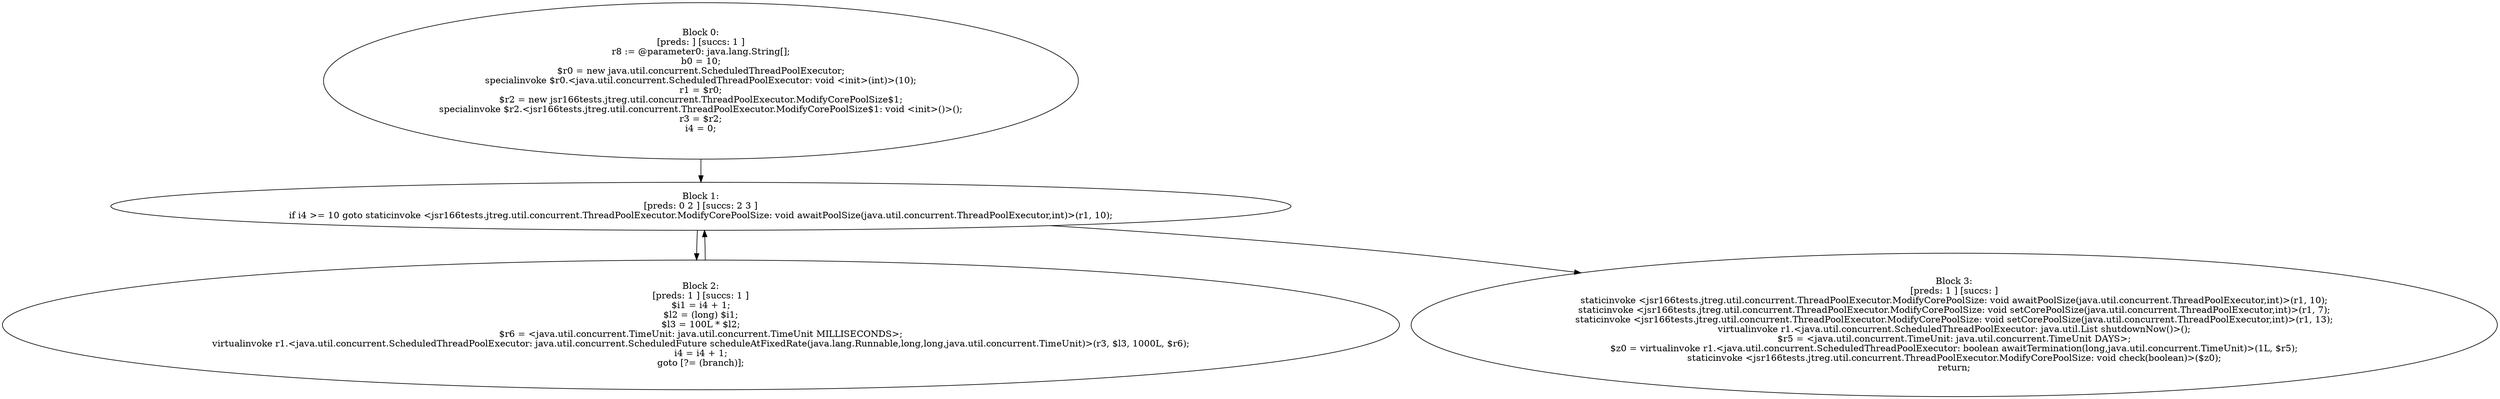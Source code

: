 digraph "unitGraph" {
    "Block 0:
[preds: ] [succs: 1 ]
r8 := @parameter0: java.lang.String[];
b0 = 10;
$r0 = new java.util.concurrent.ScheduledThreadPoolExecutor;
specialinvoke $r0.<java.util.concurrent.ScheduledThreadPoolExecutor: void <init>(int)>(10);
r1 = $r0;
$r2 = new jsr166tests.jtreg.util.concurrent.ThreadPoolExecutor.ModifyCorePoolSize$1;
specialinvoke $r2.<jsr166tests.jtreg.util.concurrent.ThreadPoolExecutor.ModifyCorePoolSize$1: void <init>()>();
r3 = $r2;
i4 = 0;
"
    "Block 1:
[preds: 0 2 ] [succs: 2 3 ]
if i4 >= 10 goto staticinvoke <jsr166tests.jtreg.util.concurrent.ThreadPoolExecutor.ModifyCorePoolSize: void awaitPoolSize(java.util.concurrent.ThreadPoolExecutor,int)>(r1, 10);
"
    "Block 2:
[preds: 1 ] [succs: 1 ]
$i1 = i4 + 1;
$l2 = (long) $i1;
$l3 = 100L * $l2;
$r6 = <java.util.concurrent.TimeUnit: java.util.concurrent.TimeUnit MILLISECONDS>;
virtualinvoke r1.<java.util.concurrent.ScheduledThreadPoolExecutor: java.util.concurrent.ScheduledFuture scheduleAtFixedRate(java.lang.Runnable,long,long,java.util.concurrent.TimeUnit)>(r3, $l3, 1000L, $r6);
i4 = i4 + 1;
goto [?= (branch)];
"
    "Block 3:
[preds: 1 ] [succs: ]
staticinvoke <jsr166tests.jtreg.util.concurrent.ThreadPoolExecutor.ModifyCorePoolSize: void awaitPoolSize(java.util.concurrent.ThreadPoolExecutor,int)>(r1, 10);
staticinvoke <jsr166tests.jtreg.util.concurrent.ThreadPoolExecutor.ModifyCorePoolSize: void setCorePoolSize(java.util.concurrent.ThreadPoolExecutor,int)>(r1, 7);
staticinvoke <jsr166tests.jtreg.util.concurrent.ThreadPoolExecutor.ModifyCorePoolSize: void setCorePoolSize(java.util.concurrent.ThreadPoolExecutor,int)>(r1, 13);
virtualinvoke r1.<java.util.concurrent.ScheduledThreadPoolExecutor: java.util.List shutdownNow()>();
$r5 = <java.util.concurrent.TimeUnit: java.util.concurrent.TimeUnit DAYS>;
$z0 = virtualinvoke r1.<java.util.concurrent.ScheduledThreadPoolExecutor: boolean awaitTermination(long,java.util.concurrent.TimeUnit)>(1L, $r5);
staticinvoke <jsr166tests.jtreg.util.concurrent.ThreadPoolExecutor.ModifyCorePoolSize: void check(boolean)>($z0);
return;
"
    "Block 0:
[preds: ] [succs: 1 ]
r8 := @parameter0: java.lang.String[];
b0 = 10;
$r0 = new java.util.concurrent.ScheduledThreadPoolExecutor;
specialinvoke $r0.<java.util.concurrent.ScheduledThreadPoolExecutor: void <init>(int)>(10);
r1 = $r0;
$r2 = new jsr166tests.jtreg.util.concurrent.ThreadPoolExecutor.ModifyCorePoolSize$1;
specialinvoke $r2.<jsr166tests.jtreg.util.concurrent.ThreadPoolExecutor.ModifyCorePoolSize$1: void <init>()>();
r3 = $r2;
i4 = 0;
"->"Block 1:
[preds: 0 2 ] [succs: 2 3 ]
if i4 >= 10 goto staticinvoke <jsr166tests.jtreg.util.concurrent.ThreadPoolExecutor.ModifyCorePoolSize: void awaitPoolSize(java.util.concurrent.ThreadPoolExecutor,int)>(r1, 10);
";
    "Block 1:
[preds: 0 2 ] [succs: 2 3 ]
if i4 >= 10 goto staticinvoke <jsr166tests.jtreg.util.concurrent.ThreadPoolExecutor.ModifyCorePoolSize: void awaitPoolSize(java.util.concurrent.ThreadPoolExecutor,int)>(r1, 10);
"->"Block 2:
[preds: 1 ] [succs: 1 ]
$i1 = i4 + 1;
$l2 = (long) $i1;
$l3 = 100L * $l2;
$r6 = <java.util.concurrent.TimeUnit: java.util.concurrent.TimeUnit MILLISECONDS>;
virtualinvoke r1.<java.util.concurrent.ScheduledThreadPoolExecutor: java.util.concurrent.ScheduledFuture scheduleAtFixedRate(java.lang.Runnable,long,long,java.util.concurrent.TimeUnit)>(r3, $l3, 1000L, $r6);
i4 = i4 + 1;
goto [?= (branch)];
";
    "Block 1:
[preds: 0 2 ] [succs: 2 3 ]
if i4 >= 10 goto staticinvoke <jsr166tests.jtreg.util.concurrent.ThreadPoolExecutor.ModifyCorePoolSize: void awaitPoolSize(java.util.concurrent.ThreadPoolExecutor,int)>(r1, 10);
"->"Block 3:
[preds: 1 ] [succs: ]
staticinvoke <jsr166tests.jtreg.util.concurrent.ThreadPoolExecutor.ModifyCorePoolSize: void awaitPoolSize(java.util.concurrent.ThreadPoolExecutor,int)>(r1, 10);
staticinvoke <jsr166tests.jtreg.util.concurrent.ThreadPoolExecutor.ModifyCorePoolSize: void setCorePoolSize(java.util.concurrent.ThreadPoolExecutor,int)>(r1, 7);
staticinvoke <jsr166tests.jtreg.util.concurrent.ThreadPoolExecutor.ModifyCorePoolSize: void setCorePoolSize(java.util.concurrent.ThreadPoolExecutor,int)>(r1, 13);
virtualinvoke r1.<java.util.concurrent.ScheduledThreadPoolExecutor: java.util.List shutdownNow()>();
$r5 = <java.util.concurrent.TimeUnit: java.util.concurrent.TimeUnit DAYS>;
$z0 = virtualinvoke r1.<java.util.concurrent.ScheduledThreadPoolExecutor: boolean awaitTermination(long,java.util.concurrent.TimeUnit)>(1L, $r5);
staticinvoke <jsr166tests.jtreg.util.concurrent.ThreadPoolExecutor.ModifyCorePoolSize: void check(boolean)>($z0);
return;
";
    "Block 2:
[preds: 1 ] [succs: 1 ]
$i1 = i4 + 1;
$l2 = (long) $i1;
$l3 = 100L * $l2;
$r6 = <java.util.concurrent.TimeUnit: java.util.concurrent.TimeUnit MILLISECONDS>;
virtualinvoke r1.<java.util.concurrent.ScheduledThreadPoolExecutor: java.util.concurrent.ScheduledFuture scheduleAtFixedRate(java.lang.Runnable,long,long,java.util.concurrent.TimeUnit)>(r3, $l3, 1000L, $r6);
i4 = i4 + 1;
goto [?= (branch)];
"->"Block 1:
[preds: 0 2 ] [succs: 2 3 ]
if i4 >= 10 goto staticinvoke <jsr166tests.jtreg.util.concurrent.ThreadPoolExecutor.ModifyCorePoolSize: void awaitPoolSize(java.util.concurrent.ThreadPoolExecutor,int)>(r1, 10);
";
}
